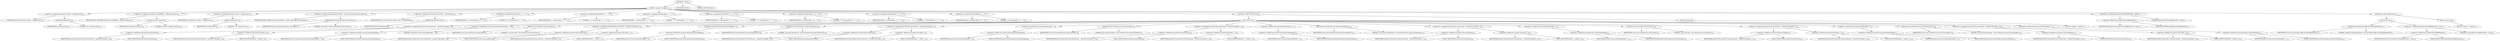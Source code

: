 digraph "&lt;clinit&gt;" {  
"651" [label = <(METHOD,&lt;clinit&gt;)> ]
"652" [label = <(BLOCK,&lt;empty&gt;,&lt;empty&gt;)> ]
"653" [label = <(&lt;operator&gt;.assignment,boolean IS_DOS = isFamily(&quot;dos&quot;))<SUB>40</SUB>> ]
"654" [label = <(IDENTIFIER,IS_DOS,boolean IS_DOS = isFamily(&quot;dos&quot;))<SUB>40</SUB>> ]
"655" [label = <(isFamily,isFamily(&quot;dos&quot;))<SUB>40</SUB>> ]
"656" [label = <(IDENTIFIER,Os,isFamily(&quot;dos&quot;))<SUB>40</SUB>> ]
"657" [label = <(LITERAL,&quot;dos&quot;,isFamily(&quot;dos&quot;))<SUB>40</SUB>> ]
"658" [label = <(&lt;operator&gt;.assignment,boolean IS_NETWARE = isName(&quot;netware&quot;))<SUB>42</SUB>> ]
"659" [label = <(IDENTIFIER,IS_NETWARE,boolean IS_NETWARE = isName(&quot;netware&quot;))<SUB>42</SUB>> ]
"660" [label = <(isName,isName(&quot;netware&quot;))<SUB>42</SUB>> ]
"661" [label = <(IDENTIFIER,Os,isName(&quot;netware&quot;))<SUB>42</SUB>> ]
"662" [label = <(LITERAL,&quot;netware&quot;,isName(&quot;netware&quot;))<SUB>42</SUB>> ]
"663" [label = <(&lt;operator&gt;.assignment,boolean IS_AIX = isName(&quot;aix&quot;))<SUB>44</SUB>> ]
"664" [label = <(IDENTIFIER,IS_AIX,boolean IS_AIX = isName(&quot;aix&quot;))<SUB>44</SUB>> ]
"665" [label = <(isName,isName(&quot;aix&quot;))<SUB>44</SUB>> ]
"666" [label = <(IDENTIFIER,Os,isName(&quot;aix&quot;))<SUB>44</SUB>> ]
"667" [label = <(LITERAL,&quot;aix&quot;,isName(&quot;aix&quot;))<SUB>44</SUB>> ]
"668" [label = <(&lt;operator&gt;.assignment,String JAVA_HOME = System.getProperty(&quot;java.home&quot;))<SUB>47</SUB>> ]
"669" [label = <(IDENTIFIER,JAVA_HOME,String JAVA_HOME = System.getProperty(&quot;java.home&quot;))<SUB>47</SUB>> ]
"670" [label = <(getProperty,System.getProperty(&quot;java.home&quot;))<SUB>47</SUB>> ]
"671" [label = <(IDENTIFIER,System,System.getProperty(&quot;java.home&quot;))<SUB>47</SUB>> ]
"672" [label = <(LITERAL,&quot;java.home&quot;,System.getProperty(&quot;java.home&quot;))<SUB>47</SUB>> ]
"673" [label = <(&lt;operator&gt;.assignment,FileUtils FILE_UTILS = getFileUtils())<SUB>50</SUB>> ]
"674" [label = <(IDENTIFIER,FILE_UTILS,FileUtils FILE_UTILS = getFileUtils())<SUB>50</SUB>> ]
"675" [label = <(getFileUtils,getFileUtils())<SUB>50</SUB>> ]
"676" [label = <(IDENTIFIER,FileUtils,getFileUtils())<SUB>50</SUB>> ]
"677" [label = <(&lt;operator&gt;.assignment,String JAVA_1_0 = &quot;1.0&quot;)<SUB>59</SUB>> ]
"678" [label = <(IDENTIFIER,JAVA_1_0,String JAVA_1_0 = &quot;1.0&quot;)<SUB>59</SUB>> ]
"679" [label = <(LITERAL,&quot;1.0&quot;,String JAVA_1_0 = &quot;1.0&quot;)<SUB>59</SUB>> ]
"680" [label = <(&lt;operator&gt;.assignment,String JAVA_1_1 = &quot;1.1&quot;)<SUB>61</SUB>> ]
"681" [label = <(IDENTIFIER,JAVA_1_1,String JAVA_1_1 = &quot;1.1&quot;)<SUB>61</SUB>> ]
"682" [label = <(LITERAL,&quot;1.1&quot;,String JAVA_1_1 = &quot;1.1&quot;)<SUB>61</SUB>> ]
"683" [label = <(&lt;operator&gt;.assignment,String JAVA_1_2 = &quot;1.2&quot;)<SUB>63</SUB>> ]
"684" [label = <(IDENTIFIER,JAVA_1_2,String JAVA_1_2 = &quot;1.2&quot;)<SUB>63</SUB>> ]
"685" [label = <(LITERAL,&quot;1.2&quot;,String JAVA_1_2 = &quot;1.2&quot;)<SUB>63</SUB>> ]
"686" [label = <(&lt;operator&gt;.assignment,String JAVA_1_3 = &quot;1.3&quot;)<SUB>65</SUB>> ]
"687" [label = <(IDENTIFIER,JAVA_1_3,String JAVA_1_3 = &quot;1.3&quot;)<SUB>65</SUB>> ]
"688" [label = <(LITERAL,&quot;1.3&quot;,String JAVA_1_3 = &quot;1.3&quot;)<SUB>65</SUB>> ]
"689" [label = <(&lt;operator&gt;.assignment,String JAVA_1_4 = &quot;1.4&quot;)<SUB>67</SUB>> ]
"690" [label = <(IDENTIFIER,JAVA_1_4,String JAVA_1_4 = &quot;1.4&quot;)<SUB>67</SUB>> ]
"691" [label = <(LITERAL,&quot;1.4&quot;,String JAVA_1_4 = &quot;1.4&quot;)<SUB>67</SUB>> ]
"692" [label = <(&lt;operator&gt;.assignment,String JAVA_1_5 = &quot;1.5&quot;)<SUB>69</SUB>> ]
"693" [label = <(IDENTIFIER,JAVA_1_5,String JAVA_1_5 = &quot;1.5&quot;)<SUB>69</SUB>> ]
"694" [label = <(LITERAL,&quot;1.5&quot;,String JAVA_1_5 = &quot;1.5&quot;)<SUB>69</SUB>> ]
"695" [label = <(&lt;operator&gt;.assignment,String JAVA_1_6 = &quot;1.6&quot;)<SUB>71</SUB>> ]
"696" [label = <(IDENTIFIER,JAVA_1_6,String JAVA_1_6 = &quot;1.6&quot;)<SUB>71</SUB>> ]
"697" [label = <(LITERAL,&quot;1.6&quot;,String JAVA_1_6 = &quot;1.6&quot;)<SUB>71</SUB>> ]
"698" [label = <(CONTROL_STRUCTURE,try,try)<SUB>90</SUB>> ]
"699" [label = <(BLOCK,try,try)<SUB>90</SUB>> ]
"700" [label = <(&lt;operator&gt;.assignment,JavaEnvUtils.javaVersion = JavaEnvUtils.JAVA_1_0)<SUB>91</SUB>> ]
"701" [label = <(&lt;operator&gt;.fieldAccess,JavaEnvUtils.javaVersion)<SUB>91</SUB>> ]
"702" [label = <(IDENTIFIER,JavaEnvUtils,JavaEnvUtils.javaVersion = JavaEnvUtils.JAVA_1_0)<SUB>91</SUB>> ]
"703" [label = <(FIELD_IDENTIFIER,javaVersion,javaVersion)<SUB>91</SUB>> ]
"704" [label = <(&lt;operator&gt;.fieldAccess,JavaEnvUtils.JAVA_1_0)<SUB>91</SUB>> ]
"705" [label = <(IDENTIFIER,JavaEnvUtils,JavaEnvUtils.javaVersion = JavaEnvUtils.JAVA_1_0)<SUB>91</SUB>> ]
"706" [label = <(FIELD_IDENTIFIER,JAVA_1_0,JAVA_1_0)<SUB>91</SUB>> ]
"707" [label = <(&lt;operator&gt;.assignment,JavaEnvUtils.javaVersionNumber = 10)<SUB>92</SUB>> ]
"708" [label = <(&lt;operator&gt;.fieldAccess,JavaEnvUtils.javaVersionNumber)<SUB>92</SUB>> ]
"709" [label = <(IDENTIFIER,JavaEnvUtils,JavaEnvUtils.javaVersionNumber = 10)<SUB>92</SUB>> ]
"710" [label = <(FIELD_IDENTIFIER,javaVersionNumber,javaVersionNumber)<SUB>92</SUB>> ]
"711" [label = <(LITERAL,10,JavaEnvUtils.javaVersionNumber = 10)<SUB>92</SUB>> ]
"712" [label = <(forName,Class.forName(&quot;java.lang.Void&quot;))<SUB>93</SUB>> ]
"713" [label = <(IDENTIFIER,Class,Class.forName(&quot;java.lang.Void&quot;))<SUB>93</SUB>> ]
"714" [label = <(LITERAL,&quot;java.lang.Void&quot;,Class.forName(&quot;java.lang.Void&quot;))<SUB>93</SUB>> ]
"715" [label = <(&lt;operator&gt;.assignment,JavaEnvUtils.javaVersion = JavaEnvUtils.JAVA_1_1)<SUB>94</SUB>> ]
"716" [label = <(&lt;operator&gt;.fieldAccess,JavaEnvUtils.javaVersion)<SUB>94</SUB>> ]
"717" [label = <(IDENTIFIER,JavaEnvUtils,JavaEnvUtils.javaVersion = JavaEnvUtils.JAVA_1_1)<SUB>94</SUB>> ]
"718" [label = <(FIELD_IDENTIFIER,javaVersion,javaVersion)<SUB>94</SUB>> ]
"719" [label = <(&lt;operator&gt;.fieldAccess,JavaEnvUtils.JAVA_1_1)<SUB>94</SUB>> ]
"720" [label = <(IDENTIFIER,JavaEnvUtils,JavaEnvUtils.javaVersion = JavaEnvUtils.JAVA_1_1)<SUB>94</SUB>> ]
"721" [label = <(FIELD_IDENTIFIER,JAVA_1_1,JAVA_1_1)<SUB>94</SUB>> ]
"722" [label = <(&lt;operator&gt;.postIncrement,javaVersionNumber++)<SUB>95</SUB>> ]
"723" [label = <(&lt;operator&gt;.fieldAccess,JavaEnvUtils.javaVersionNumber)<SUB>95</SUB>> ]
"724" [label = <(IDENTIFIER,JavaEnvUtils,javaVersionNumber++)<SUB>95</SUB>> ]
"725" [label = <(FIELD_IDENTIFIER,javaVersionNumber,javaVersionNumber)<SUB>95</SUB>> ]
"726" [label = <(forName,Class.forName(&quot;java.lang.ThreadLocal&quot;))<SUB>96</SUB>> ]
"727" [label = <(IDENTIFIER,Class,Class.forName(&quot;java.lang.ThreadLocal&quot;))<SUB>96</SUB>> ]
"728" [label = <(LITERAL,&quot;java.lang.ThreadLocal&quot;,Class.forName(&quot;java.lang.ThreadLocal&quot;))<SUB>96</SUB>> ]
"729" [label = <(&lt;operator&gt;.assignment,JavaEnvUtils.javaVersion = JavaEnvUtils.JAVA_1_2)<SUB>97</SUB>> ]
"730" [label = <(&lt;operator&gt;.fieldAccess,JavaEnvUtils.javaVersion)<SUB>97</SUB>> ]
"731" [label = <(IDENTIFIER,JavaEnvUtils,JavaEnvUtils.javaVersion = JavaEnvUtils.JAVA_1_2)<SUB>97</SUB>> ]
"732" [label = <(FIELD_IDENTIFIER,javaVersion,javaVersion)<SUB>97</SUB>> ]
"733" [label = <(&lt;operator&gt;.fieldAccess,JavaEnvUtils.JAVA_1_2)<SUB>97</SUB>> ]
"734" [label = <(IDENTIFIER,JavaEnvUtils,JavaEnvUtils.javaVersion = JavaEnvUtils.JAVA_1_2)<SUB>97</SUB>> ]
"735" [label = <(FIELD_IDENTIFIER,JAVA_1_2,JAVA_1_2)<SUB>97</SUB>> ]
"736" [label = <(&lt;operator&gt;.postIncrement,javaVersionNumber++)<SUB>98</SUB>> ]
"737" [label = <(&lt;operator&gt;.fieldAccess,JavaEnvUtils.javaVersionNumber)<SUB>98</SUB>> ]
"738" [label = <(IDENTIFIER,JavaEnvUtils,javaVersionNumber++)<SUB>98</SUB>> ]
"739" [label = <(FIELD_IDENTIFIER,javaVersionNumber,javaVersionNumber)<SUB>98</SUB>> ]
"740" [label = <(forName,Class.forName(&quot;java.lang.StrictMath&quot;))<SUB>99</SUB>> ]
"741" [label = <(IDENTIFIER,Class,Class.forName(&quot;java.lang.StrictMath&quot;))<SUB>99</SUB>> ]
"742" [label = <(LITERAL,&quot;java.lang.StrictMath&quot;,Class.forName(&quot;java.lang.StrictMath&quot;))<SUB>99</SUB>> ]
"743" [label = <(&lt;operator&gt;.assignment,JavaEnvUtils.javaVersion = JavaEnvUtils.JAVA_1_3)<SUB>100</SUB>> ]
"744" [label = <(&lt;operator&gt;.fieldAccess,JavaEnvUtils.javaVersion)<SUB>100</SUB>> ]
"745" [label = <(IDENTIFIER,JavaEnvUtils,JavaEnvUtils.javaVersion = JavaEnvUtils.JAVA_1_3)<SUB>100</SUB>> ]
"746" [label = <(FIELD_IDENTIFIER,javaVersion,javaVersion)<SUB>100</SUB>> ]
"747" [label = <(&lt;operator&gt;.fieldAccess,JavaEnvUtils.JAVA_1_3)<SUB>100</SUB>> ]
"748" [label = <(IDENTIFIER,JavaEnvUtils,JavaEnvUtils.javaVersion = JavaEnvUtils.JAVA_1_3)<SUB>100</SUB>> ]
"749" [label = <(FIELD_IDENTIFIER,JAVA_1_3,JAVA_1_3)<SUB>100</SUB>> ]
"750" [label = <(&lt;operator&gt;.postIncrement,javaVersionNumber++)<SUB>101</SUB>> ]
"751" [label = <(&lt;operator&gt;.fieldAccess,JavaEnvUtils.javaVersionNumber)<SUB>101</SUB>> ]
"752" [label = <(IDENTIFIER,JavaEnvUtils,javaVersionNumber++)<SUB>101</SUB>> ]
"753" [label = <(FIELD_IDENTIFIER,javaVersionNumber,javaVersionNumber)<SUB>101</SUB>> ]
"754" [label = <(forName,Class.forName(&quot;java.lang.CharSequence&quot;))<SUB>102</SUB>> ]
"755" [label = <(IDENTIFIER,Class,Class.forName(&quot;java.lang.CharSequence&quot;))<SUB>102</SUB>> ]
"756" [label = <(LITERAL,&quot;java.lang.CharSequence&quot;,Class.forName(&quot;java.lang.CharSequence&quot;))<SUB>102</SUB>> ]
"757" [label = <(&lt;operator&gt;.assignment,JavaEnvUtils.javaVersion = JavaEnvUtils.JAVA_1_4)<SUB>103</SUB>> ]
"758" [label = <(&lt;operator&gt;.fieldAccess,JavaEnvUtils.javaVersion)<SUB>103</SUB>> ]
"759" [label = <(IDENTIFIER,JavaEnvUtils,JavaEnvUtils.javaVersion = JavaEnvUtils.JAVA_1_4)<SUB>103</SUB>> ]
"760" [label = <(FIELD_IDENTIFIER,javaVersion,javaVersion)<SUB>103</SUB>> ]
"761" [label = <(&lt;operator&gt;.fieldAccess,JavaEnvUtils.JAVA_1_4)<SUB>103</SUB>> ]
"762" [label = <(IDENTIFIER,JavaEnvUtils,JavaEnvUtils.javaVersion = JavaEnvUtils.JAVA_1_4)<SUB>103</SUB>> ]
"763" [label = <(FIELD_IDENTIFIER,JAVA_1_4,JAVA_1_4)<SUB>103</SUB>> ]
"764" [label = <(&lt;operator&gt;.postIncrement,javaVersionNumber++)<SUB>104</SUB>> ]
"765" [label = <(&lt;operator&gt;.fieldAccess,JavaEnvUtils.javaVersionNumber)<SUB>104</SUB>> ]
"766" [label = <(IDENTIFIER,JavaEnvUtils,javaVersionNumber++)<SUB>104</SUB>> ]
"767" [label = <(FIELD_IDENTIFIER,javaVersionNumber,javaVersionNumber)<SUB>104</SUB>> ]
"768" [label = <(forName,Class.forName(&quot;java.net.Proxy&quot;))<SUB>105</SUB>> ]
"769" [label = <(IDENTIFIER,Class,Class.forName(&quot;java.net.Proxy&quot;))<SUB>105</SUB>> ]
"770" [label = <(LITERAL,&quot;java.net.Proxy&quot;,Class.forName(&quot;java.net.Proxy&quot;))<SUB>105</SUB>> ]
"771" [label = <(&lt;operator&gt;.assignment,JavaEnvUtils.javaVersion = JavaEnvUtils.JAVA_1_5)<SUB>106</SUB>> ]
"772" [label = <(&lt;operator&gt;.fieldAccess,JavaEnvUtils.javaVersion)<SUB>106</SUB>> ]
"773" [label = <(IDENTIFIER,JavaEnvUtils,JavaEnvUtils.javaVersion = JavaEnvUtils.JAVA_1_5)<SUB>106</SUB>> ]
"774" [label = <(FIELD_IDENTIFIER,javaVersion,javaVersion)<SUB>106</SUB>> ]
"775" [label = <(&lt;operator&gt;.fieldAccess,JavaEnvUtils.JAVA_1_5)<SUB>106</SUB>> ]
"776" [label = <(IDENTIFIER,JavaEnvUtils,JavaEnvUtils.javaVersion = JavaEnvUtils.JAVA_1_5)<SUB>106</SUB>> ]
"777" [label = <(FIELD_IDENTIFIER,JAVA_1_5,JAVA_1_5)<SUB>106</SUB>> ]
"778" [label = <(&lt;operator&gt;.postIncrement,javaVersionNumber++)<SUB>107</SUB>> ]
"779" [label = <(&lt;operator&gt;.fieldAccess,JavaEnvUtils.javaVersionNumber)<SUB>107</SUB>> ]
"780" [label = <(IDENTIFIER,JavaEnvUtils,javaVersionNumber++)<SUB>107</SUB>> ]
"781" [label = <(FIELD_IDENTIFIER,javaVersionNumber,javaVersionNumber)<SUB>107</SUB>> ]
"782" [label = <(forName,Class.forName(&quot;java.util.ServiceLoader&quot;))<SUB>108</SUB>> ]
"783" [label = <(IDENTIFIER,Class,Class.forName(&quot;java.util.ServiceLoader&quot;))<SUB>108</SUB>> ]
"784" [label = <(LITERAL,&quot;java.util.ServiceLoader&quot;,Class.forName(&quot;java.util.ServiceLoader&quot;))<SUB>108</SUB>> ]
"785" [label = <(&lt;operator&gt;.assignment,JavaEnvUtils.javaVersion = JavaEnvUtils.JAVA_1_6)<SUB>109</SUB>> ]
"786" [label = <(&lt;operator&gt;.fieldAccess,JavaEnvUtils.javaVersion)<SUB>109</SUB>> ]
"787" [label = <(IDENTIFIER,JavaEnvUtils,JavaEnvUtils.javaVersion = JavaEnvUtils.JAVA_1_6)<SUB>109</SUB>> ]
"788" [label = <(FIELD_IDENTIFIER,javaVersion,javaVersion)<SUB>109</SUB>> ]
"789" [label = <(&lt;operator&gt;.fieldAccess,JavaEnvUtils.JAVA_1_6)<SUB>109</SUB>> ]
"790" [label = <(IDENTIFIER,JavaEnvUtils,JavaEnvUtils.javaVersion = JavaEnvUtils.JAVA_1_6)<SUB>109</SUB>> ]
"791" [label = <(FIELD_IDENTIFIER,JAVA_1_6,JAVA_1_6)<SUB>109</SUB>> ]
"792" [label = <(&lt;operator&gt;.postIncrement,javaVersionNumber++)<SUB>110</SUB>> ]
"793" [label = <(&lt;operator&gt;.fieldAccess,JavaEnvUtils.javaVersionNumber)<SUB>110</SUB>> ]
"794" [label = <(IDENTIFIER,JavaEnvUtils,javaVersionNumber++)<SUB>110</SUB>> ]
"795" [label = <(FIELD_IDENTIFIER,javaVersionNumber,javaVersionNumber)<SUB>110</SUB>> ]
"796" [label = <(BLOCK,catch,catch)> ]
"797" [label = <(BLOCK,&lt;empty&gt;,&lt;empty&gt;)<SUB>111</SUB>> ]
"798" [label = <(&lt;operator&gt;.assignment,JavaEnvUtils.kaffeDetected = false)<SUB>115</SUB>> ]
"799" [label = <(&lt;operator&gt;.fieldAccess,JavaEnvUtils.kaffeDetected)<SUB>115</SUB>> ]
"800" [label = <(IDENTIFIER,JavaEnvUtils,JavaEnvUtils.kaffeDetected = false)<SUB>115</SUB>> ]
"801" [label = <(FIELD_IDENTIFIER,kaffeDetected,kaffeDetected)<SUB>115</SUB>> ]
"802" [label = <(LITERAL,false,JavaEnvUtils.kaffeDetected = false)<SUB>115</SUB>> ]
"803" [label = <(CONTROL_STRUCTURE,try,try)<SUB>116</SUB>> ]
"804" [label = <(BLOCK,try,try)<SUB>116</SUB>> ]
"805" [label = <(forName,Class.forName(&quot;kaffe.util.NotImplemented&quot;))<SUB>117</SUB>> ]
"806" [label = <(IDENTIFIER,Class,Class.forName(&quot;kaffe.util.NotImplemented&quot;))<SUB>117</SUB>> ]
"807" [label = <(LITERAL,&quot;kaffe.util.NotImplemented&quot;,Class.forName(&quot;kaffe.util.NotImplemented&quot;))<SUB>117</SUB>> ]
"808" [label = <(&lt;operator&gt;.assignment,JavaEnvUtils.kaffeDetected = true)<SUB>118</SUB>> ]
"809" [label = <(&lt;operator&gt;.fieldAccess,JavaEnvUtils.kaffeDetected)<SUB>118</SUB>> ]
"810" [label = <(IDENTIFIER,JavaEnvUtils,JavaEnvUtils.kaffeDetected = true)<SUB>118</SUB>> ]
"811" [label = <(FIELD_IDENTIFIER,kaffeDetected,kaffeDetected)<SUB>118</SUB>> ]
"812" [label = <(LITERAL,true,JavaEnvUtils.kaffeDetected = true)<SUB>118</SUB>> ]
"813" [label = <(BLOCK,catch,catch)> ]
"814" [label = <(BLOCK,&lt;empty&gt;,&lt;empty&gt;)<SUB>119</SUB>> ]
"815" [label = <(MODIFIER,STATIC)> ]
"816" [label = <(METHOD_RETURN,void)> ]
  "651" -> "652" 
  "651" -> "815" 
  "651" -> "816" 
  "652" -> "653" 
  "652" -> "658" 
  "652" -> "663" 
  "652" -> "668" 
  "652" -> "673" 
  "652" -> "677" 
  "652" -> "680" 
  "652" -> "683" 
  "652" -> "686" 
  "652" -> "689" 
  "652" -> "692" 
  "652" -> "695" 
  "652" -> "698" 
  "652" -> "798" 
  "652" -> "803" 
  "653" -> "654" 
  "653" -> "655" 
  "655" -> "656" 
  "655" -> "657" 
  "658" -> "659" 
  "658" -> "660" 
  "660" -> "661" 
  "660" -> "662" 
  "663" -> "664" 
  "663" -> "665" 
  "665" -> "666" 
  "665" -> "667" 
  "668" -> "669" 
  "668" -> "670" 
  "670" -> "671" 
  "670" -> "672" 
  "673" -> "674" 
  "673" -> "675" 
  "675" -> "676" 
  "677" -> "678" 
  "677" -> "679" 
  "680" -> "681" 
  "680" -> "682" 
  "683" -> "684" 
  "683" -> "685" 
  "686" -> "687" 
  "686" -> "688" 
  "689" -> "690" 
  "689" -> "691" 
  "692" -> "693" 
  "692" -> "694" 
  "695" -> "696" 
  "695" -> "697" 
  "698" -> "699" 
  "698" -> "796" 
  "699" -> "700" 
  "699" -> "707" 
  "699" -> "712" 
  "699" -> "715" 
  "699" -> "722" 
  "699" -> "726" 
  "699" -> "729" 
  "699" -> "736" 
  "699" -> "740" 
  "699" -> "743" 
  "699" -> "750" 
  "699" -> "754" 
  "699" -> "757" 
  "699" -> "764" 
  "699" -> "768" 
  "699" -> "771" 
  "699" -> "778" 
  "699" -> "782" 
  "699" -> "785" 
  "699" -> "792" 
  "700" -> "701" 
  "700" -> "704" 
  "701" -> "702" 
  "701" -> "703" 
  "704" -> "705" 
  "704" -> "706" 
  "707" -> "708" 
  "707" -> "711" 
  "708" -> "709" 
  "708" -> "710" 
  "712" -> "713" 
  "712" -> "714" 
  "715" -> "716" 
  "715" -> "719" 
  "716" -> "717" 
  "716" -> "718" 
  "719" -> "720" 
  "719" -> "721" 
  "722" -> "723" 
  "723" -> "724" 
  "723" -> "725" 
  "726" -> "727" 
  "726" -> "728" 
  "729" -> "730" 
  "729" -> "733" 
  "730" -> "731" 
  "730" -> "732" 
  "733" -> "734" 
  "733" -> "735" 
  "736" -> "737" 
  "737" -> "738" 
  "737" -> "739" 
  "740" -> "741" 
  "740" -> "742" 
  "743" -> "744" 
  "743" -> "747" 
  "744" -> "745" 
  "744" -> "746" 
  "747" -> "748" 
  "747" -> "749" 
  "750" -> "751" 
  "751" -> "752" 
  "751" -> "753" 
  "754" -> "755" 
  "754" -> "756" 
  "757" -> "758" 
  "757" -> "761" 
  "758" -> "759" 
  "758" -> "760" 
  "761" -> "762" 
  "761" -> "763" 
  "764" -> "765" 
  "765" -> "766" 
  "765" -> "767" 
  "768" -> "769" 
  "768" -> "770" 
  "771" -> "772" 
  "771" -> "775" 
  "772" -> "773" 
  "772" -> "774" 
  "775" -> "776" 
  "775" -> "777" 
  "778" -> "779" 
  "779" -> "780" 
  "779" -> "781" 
  "782" -> "783" 
  "782" -> "784" 
  "785" -> "786" 
  "785" -> "789" 
  "786" -> "787" 
  "786" -> "788" 
  "789" -> "790" 
  "789" -> "791" 
  "792" -> "793" 
  "793" -> "794" 
  "793" -> "795" 
  "796" -> "797" 
  "798" -> "799" 
  "798" -> "802" 
  "799" -> "800" 
  "799" -> "801" 
  "803" -> "804" 
  "803" -> "813" 
  "804" -> "805" 
  "804" -> "808" 
  "805" -> "806" 
  "805" -> "807" 
  "808" -> "809" 
  "808" -> "812" 
  "809" -> "810" 
  "809" -> "811" 
  "813" -> "814" 
}
